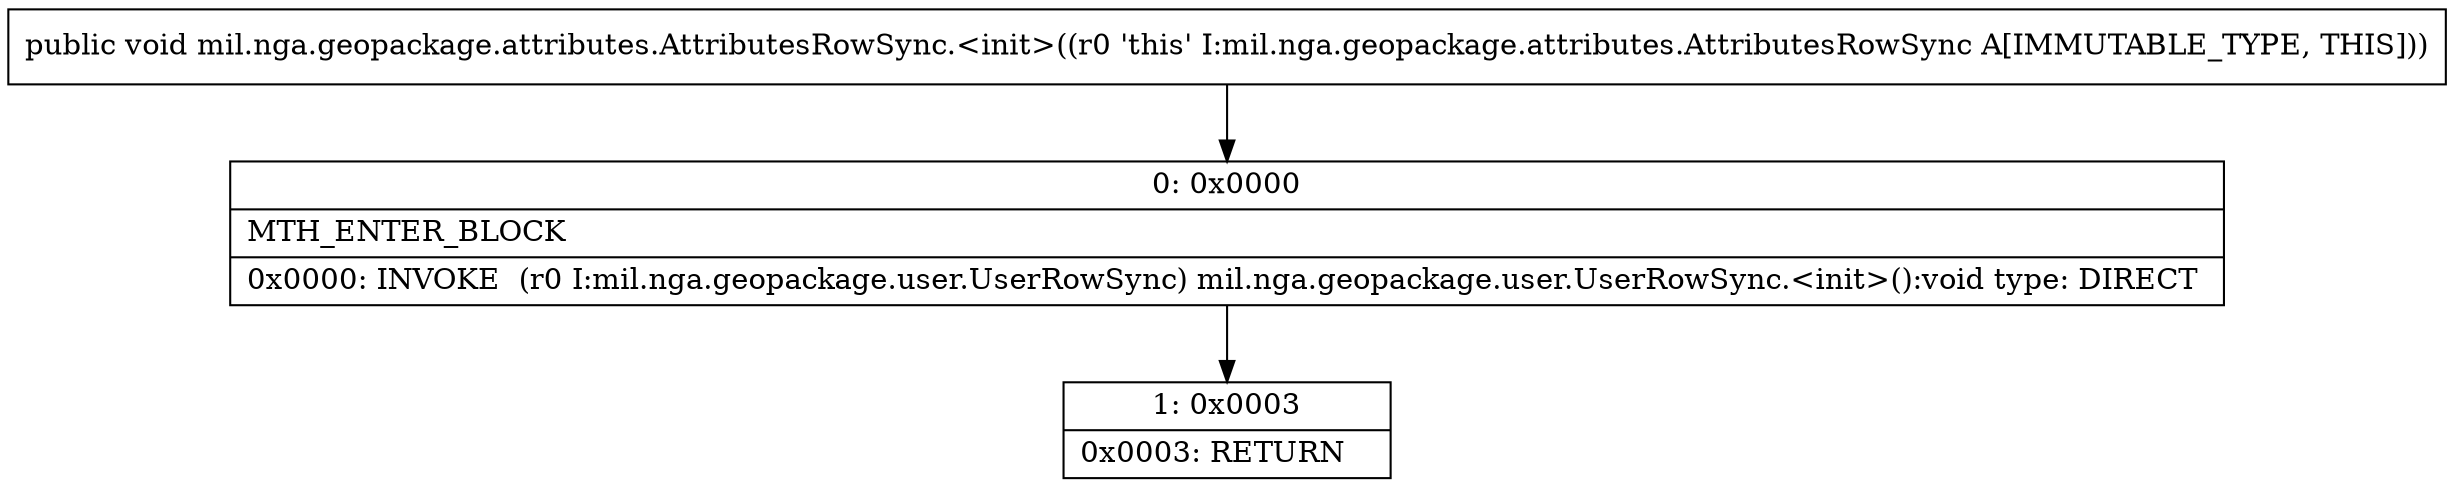 digraph "CFG formil.nga.geopackage.attributes.AttributesRowSync.\<init\>()V" {
Node_0 [shape=record,label="{0\:\ 0x0000|MTH_ENTER_BLOCK\l|0x0000: INVOKE  (r0 I:mil.nga.geopackage.user.UserRowSync) mil.nga.geopackage.user.UserRowSync.\<init\>():void type: DIRECT \l}"];
Node_1 [shape=record,label="{1\:\ 0x0003|0x0003: RETURN   \l}"];
MethodNode[shape=record,label="{public void mil.nga.geopackage.attributes.AttributesRowSync.\<init\>((r0 'this' I:mil.nga.geopackage.attributes.AttributesRowSync A[IMMUTABLE_TYPE, THIS])) }"];
MethodNode -> Node_0;
Node_0 -> Node_1;
}

